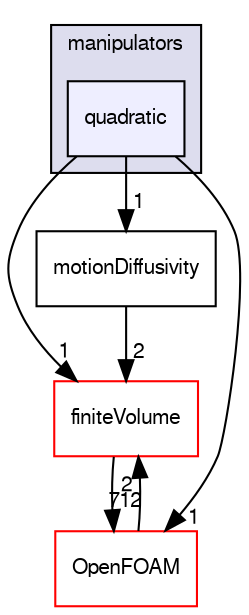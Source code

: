 digraph "src/fvMotionSolver/motionDiffusivity/manipulators/quadratic" {
  bgcolor=transparent;
  compound=true
  node [ fontsize="10", fontname="FreeSans"];
  edge [ labelfontsize="10", labelfontname="FreeSans"];
  subgraph clusterdir_ccfb0ac24b15cc3e9063e7401f463558 {
    graph [ bgcolor="#ddddee", pencolor="black", label="manipulators" fontname="FreeSans", fontsize="10", URL="dir_ccfb0ac24b15cc3e9063e7401f463558.html"]
  dir_cc8037f5df05a910234914923028b12c [shape=box, label="quadratic", style="filled", fillcolor="#eeeeff", pencolor="black", URL="dir_cc8037f5df05a910234914923028b12c.html"];
  }
  dir_9bd15774b555cf7259a6fa18f99fe99b [shape=box label="finiteVolume" color="red" URL="dir_9bd15774b555cf7259a6fa18f99fe99b.html"];
  dir_66e2b341b6af2179306fe41c696b071d [shape=box label="motionDiffusivity" URL="dir_66e2b341b6af2179306fe41c696b071d.html"];
  dir_c5473ff19b20e6ec4dfe5c310b3778a8 [shape=box label="OpenFOAM" color="red" URL="dir_c5473ff19b20e6ec4dfe5c310b3778a8.html"];
  dir_9bd15774b555cf7259a6fa18f99fe99b->dir_c5473ff19b20e6ec4dfe5c310b3778a8 [headlabel="712", labeldistance=1.5 headhref="dir_000749_001732.html"];
  dir_66e2b341b6af2179306fe41c696b071d->dir_9bd15774b555cf7259a6fa18f99fe99b [headlabel="2", labeldistance=1.5 headhref="dir_001133_000749.html"];
  dir_cc8037f5df05a910234914923028b12c->dir_9bd15774b555cf7259a6fa18f99fe99b [headlabel="1", labeldistance=1.5 headhref="dir_001132_000749.html"];
  dir_cc8037f5df05a910234914923028b12c->dir_66e2b341b6af2179306fe41c696b071d [headlabel="1", labeldistance=1.5 headhref="dir_001132_001133.html"];
  dir_cc8037f5df05a910234914923028b12c->dir_c5473ff19b20e6ec4dfe5c310b3778a8 [headlabel="1", labeldistance=1.5 headhref="dir_001132_001732.html"];
  dir_c5473ff19b20e6ec4dfe5c310b3778a8->dir_9bd15774b555cf7259a6fa18f99fe99b [headlabel="2", labeldistance=1.5 headhref="dir_001732_000749.html"];
}
